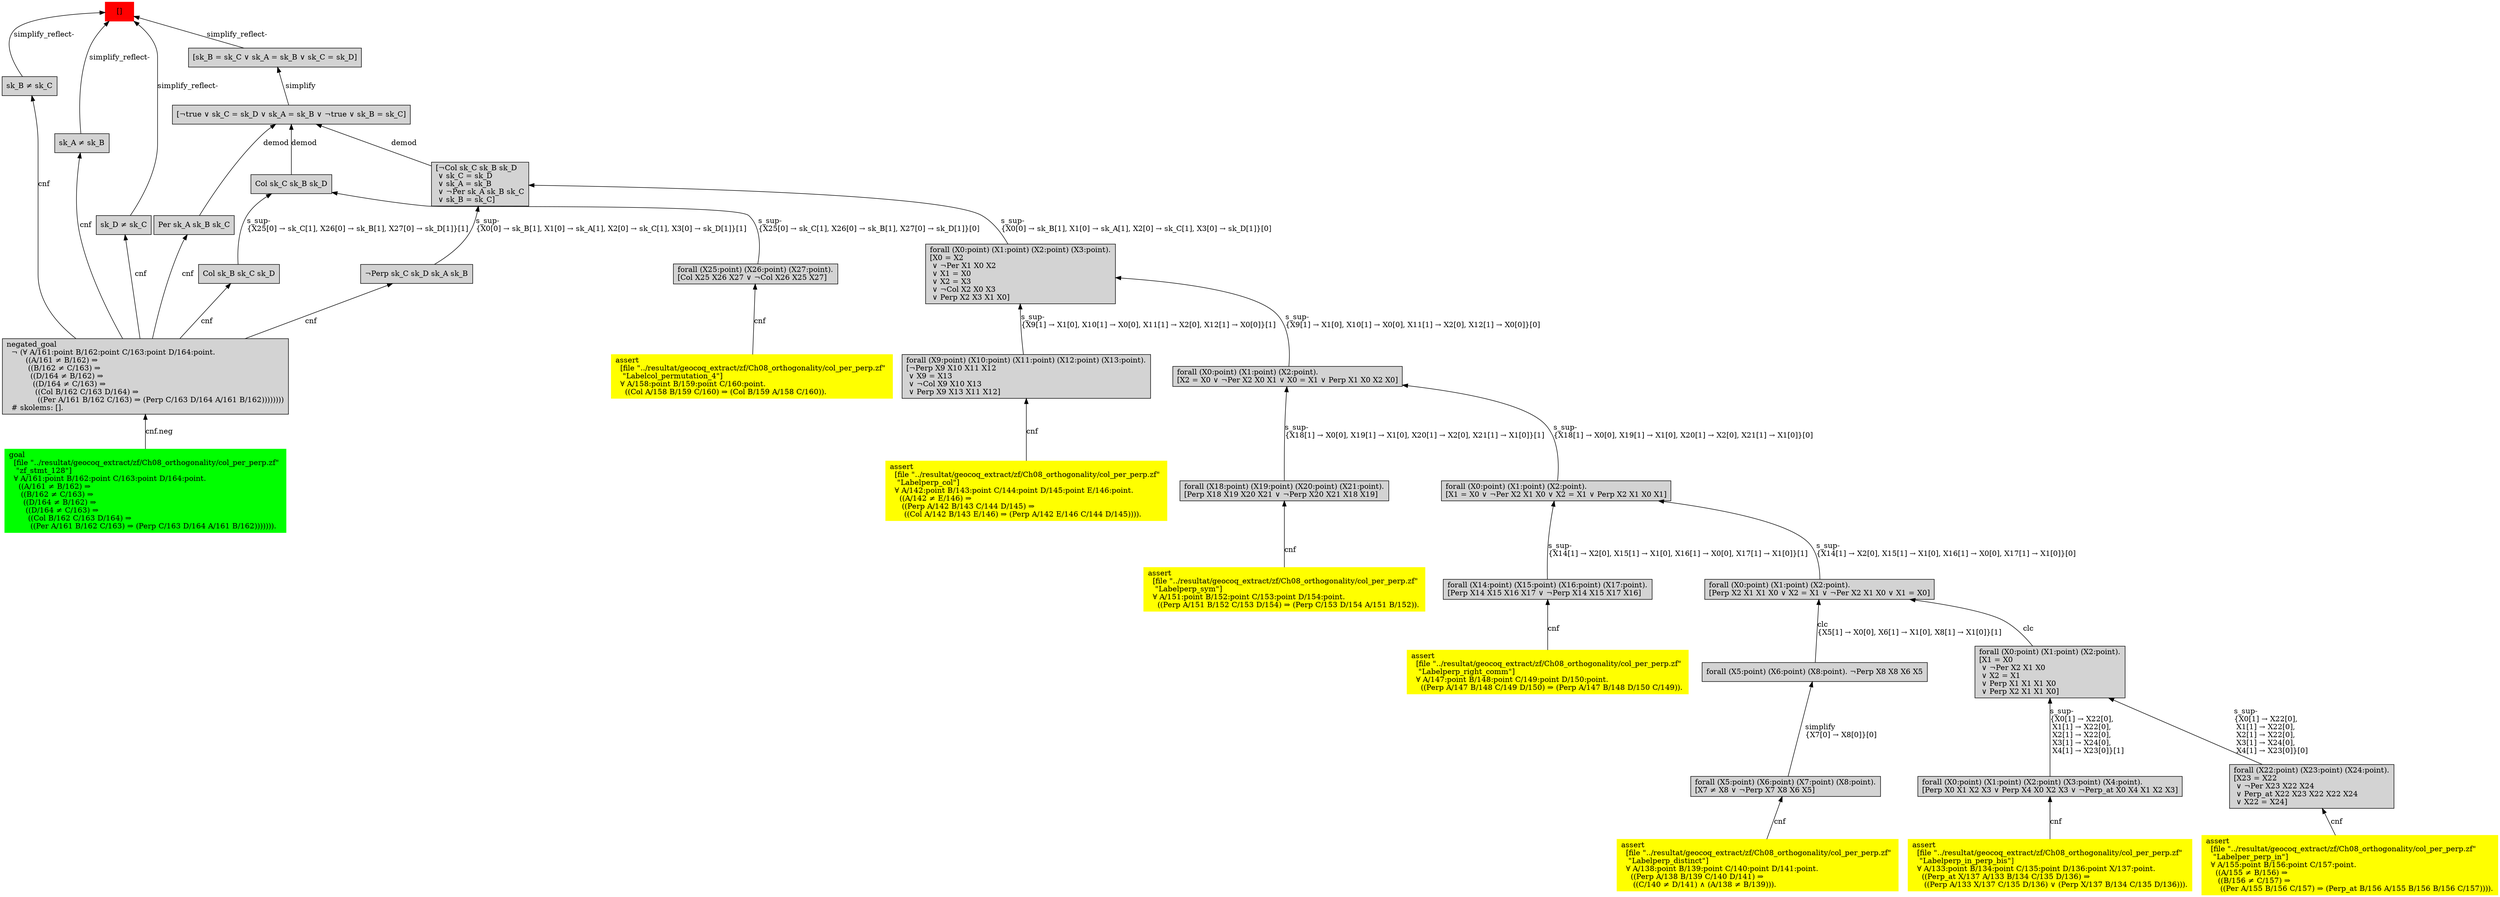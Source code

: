 digraph "unsat_graph" {
  vertex_0 [color=red, label="[]", shape=box, style=filled];
  vertex_0 -> vertex_1 [label="simplify_reflect-", dir="back"];
  vertex_1 [shape=box, label="sk_B ≠ sk_C\l", style=filled];
  vertex_1 -> vertex_2 [label="cnf", dir="back"];
  vertex_2 [shape=box, label="negated_goal\l  ¬ (∀ A/161:point B/162:point C/163:point D/164:point.\l        ((A/161 ≠ B/162) ⇒\l         ((B/162 ≠ C/163) ⇒\l          ((D/164 ≠ B/162) ⇒\l           ((D/164 ≠ C/163) ⇒\l            ((Col B/162 C/163 D/164) ⇒\l             ((Per A/161 B/162 C/163) ⇒ (Perp C/163 D/164 A/161 B/162))))))))\l  # skolems: [].\l", style=filled];
  vertex_2 -> vertex_3 [label="cnf.neg", dir="back"];
  vertex_3 [color=green, shape=box, label="goal\l  [file \"../resultat/geocoq_extract/zf/Ch08_orthogonality/col_per_perp.zf\" \l   \"zf_stmt_128\"]\l  ∀ A/161:point B/162:point C/163:point D/164:point.\l    ((A/161 ≠ B/162) ⇒\l     ((B/162 ≠ C/163) ⇒\l      ((D/164 ≠ B/162) ⇒\l       ((D/164 ≠ C/163) ⇒\l        ((Col B/162 C/163 D/164) ⇒\l         ((Per A/161 B/162 C/163) ⇒ (Perp C/163 D/164 A/161 B/162))))))).\l", style=filled];
  vertex_0 -> vertex_4 [label="simplify_reflect-", dir="back"];
  vertex_4 [shape=box, label="sk_A ≠ sk_B\l", style=filled];
  vertex_4 -> vertex_2 [label="cnf", dir="back"];
  vertex_0 -> vertex_5 [label="simplify_reflect-", dir="back"];
  vertex_5 [shape=box, label="sk_D ≠ sk_C\l", style=filled];
  vertex_5 -> vertex_2 [label="cnf", dir="back"];
  vertex_0 -> vertex_6 [label="simplify_reflect-", dir="back"];
  vertex_6 [shape=box, label="[sk_B = sk_C ∨ sk_A = sk_B ∨ sk_C = sk_D]\l", style=filled];
  vertex_6 -> vertex_7 [label="simplify", dir="back"];
  vertex_7 [shape=box, label="[¬true ∨ sk_C = sk_D ∨ sk_A = sk_B ∨ ¬true ∨ sk_B = sk_C]\l", style=filled];
  vertex_7 -> vertex_8 [label="demod", dir="back"];
  vertex_8 [shape=box, label="Per sk_A sk_B sk_C\l", style=filled];
  vertex_8 -> vertex_2 [label="cnf", dir="back"];
  vertex_7 -> vertex_9 [label="demod", dir="back"];
  vertex_9 [shape=box, label="Col sk_C sk_B sk_D\l", style=filled];
  vertex_9 -> vertex_10 [label="s_sup-\l\{X25[0] → sk_C[1], X26[0] → sk_B[1], X27[0] → sk_D[1]\}[0]\l", dir="back"];
  vertex_10 [shape=box, label="forall (X25:point) (X26:point) (X27:point).\l[Col X25 X26 X27 ∨ ¬Col X26 X25 X27]\l", style=filled];
  vertex_10 -> vertex_11 [label="cnf", dir="back"];
  vertex_11 [color=yellow, shape=box, label="assert\l  [file \"../resultat/geocoq_extract/zf/Ch08_orthogonality/col_per_perp.zf\" \l   \"Labelcol_permutation_4\"]\l  ∀ A/158:point B/159:point C/160:point.\l    ((Col A/158 B/159 C/160) ⇒ (Col B/159 A/158 C/160)).\l", style=filled];
  vertex_9 -> vertex_12 [label="s_sup-\l\{X25[0] → sk_C[1], X26[0] → sk_B[1], X27[0] → sk_D[1]\}[1]\l", dir="back"];
  vertex_12 [shape=box, label="Col sk_B sk_C sk_D\l", style=filled];
  vertex_12 -> vertex_2 [label="cnf", dir="back"];
  vertex_7 -> vertex_13 [label="demod", dir="back"];
  vertex_13 [shape=box, label="[¬Col sk_C sk_B sk_D\l ∨ sk_C = sk_D\l ∨ sk_A = sk_B\l ∨ ¬Per sk_A sk_B sk_C\l ∨ sk_B = sk_C]\l", style=filled];
  vertex_13 -> vertex_14 [label="s_sup-\l\{X0[0] → sk_B[1], X1[0] → sk_A[1], X2[0] → sk_C[1], X3[0] → sk_D[1]\}[1]\l", dir="back"];
  vertex_14 [shape=box, label="¬Perp sk_C sk_D sk_A sk_B\l", style=filled];
  vertex_14 -> vertex_2 [label="cnf", dir="back"];
  vertex_13 -> vertex_15 [label="s_sup-\l\{X0[0] → sk_B[1], X1[0] → sk_A[1], X2[0] → sk_C[1], X3[0] → sk_D[1]\}[0]\l", dir="back"];
  vertex_15 [shape=box, label="forall (X0:point) (X1:point) (X2:point) (X3:point).\l[X0 = X2\l ∨ ¬Per X1 X0 X2\l ∨ X1 = X0\l ∨ X2 = X3\l ∨ ¬Col X2 X0 X3\l ∨ Perp X2 X3 X1 X0]\l", style=filled];
  vertex_15 -> vertex_16 [label="s_sup-\l\{X9[1] → X1[0], X10[1] → X0[0], X11[1] → X2[0], X12[1] → X0[0]\}[1]\l", dir="back"];
  vertex_16 [shape=box, label="forall (X9:point) (X10:point) (X11:point) (X12:point) (X13:point).\l[¬Perp X9 X10 X11 X12\l ∨ X9 = X13\l ∨ ¬Col X9 X10 X13\l ∨ Perp X9 X13 X11 X12]\l", style=filled];
  vertex_16 -> vertex_17 [label="cnf", dir="back"];
  vertex_17 [color=yellow, shape=box, label="assert\l  [file \"../resultat/geocoq_extract/zf/Ch08_orthogonality/col_per_perp.zf\" \l   \"Labelperp_col\"]\l  ∀ A/142:point B/143:point C/144:point D/145:point E/146:point.\l    ((A/142 ≠ E/146) ⇒\l     ((Perp A/142 B/143 C/144 D/145) ⇒\l      ((Col A/142 B/143 E/146) ⇒ (Perp A/142 E/146 C/144 D/145)))).\l", style=filled];
  vertex_15 -> vertex_18 [label="s_sup-\l\{X9[1] → X1[0], X10[1] → X0[0], X11[1] → X2[0], X12[1] → X0[0]\}[0]\l", dir="back"];
  vertex_18 [shape=box, label="forall (X0:point) (X1:point) (X2:point).\l[X2 = X0 ∨ ¬Per X2 X0 X1 ∨ X0 = X1 ∨ Perp X1 X0 X2 X0]\l", style=filled];
  vertex_18 -> vertex_19 [label="s_sup-\l\{X18[1] → X0[0], X19[1] → X1[0], X20[1] → X2[0], X21[1] → X1[0]\}[1]\l", dir="back"];
  vertex_19 [shape=box, label="forall (X18:point) (X19:point) (X20:point) (X21:point).\l[Perp X18 X19 X20 X21 ∨ ¬Perp X20 X21 X18 X19]\l", style=filled];
  vertex_19 -> vertex_20 [label="cnf", dir="back"];
  vertex_20 [color=yellow, shape=box, label="assert\l  [file \"../resultat/geocoq_extract/zf/Ch08_orthogonality/col_per_perp.zf\" \l   \"Labelperp_sym\"]\l  ∀ A/151:point B/152:point C/153:point D/154:point.\l    ((Perp A/151 B/152 C/153 D/154) ⇒ (Perp C/153 D/154 A/151 B/152)).\l", style=filled];
  vertex_18 -> vertex_21 [label="s_sup-\l\{X18[1] → X0[0], X19[1] → X1[0], X20[1] → X2[0], X21[1] → X1[0]\}[0]\l", dir="back"];
  vertex_21 [shape=box, label="forall (X0:point) (X1:point) (X2:point).\l[X1 = X0 ∨ ¬Per X2 X1 X0 ∨ X2 = X1 ∨ Perp X2 X1 X0 X1]\l", style=filled];
  vertex_21 -> vertex_22 [label="s_sup-\l\{X14[1] → X2[0], X15[1] → X1[0], X16[1] → X0[0], X17[1] → X1[0]\}[1]\l", dir="back"];
  vertex_22 [shape=box, label="forall (X14:point) (X15:point) (X16:point) (X17:point).\l[Perp X14 X15 X16 X17 ∨ ¬Perp X14 X15 X17 X16]\l", style=filled];
  vertex_22 -> vertex_23 [label="cnf", dir="back"];
  vertex_23 [color=yellow, shape=box, label="assert\l  [file \"../resultat/geocoq_extract/zf/Ch08_orthogonality/col_per_perp.zf\" \l   \"Labelperp_right_comm\"]\l  ∀ A/147:point B/148:point C/149:point D/150:point.\l    ((Perp A/147 B/148 C/149 D/150) ⇒ (Perp A/147 B/148 D/150 C/149)).\l", style=filled];
  vertex_21 -> vertex_24 [label="s_sup-\l\{X14[1] → X2[0], X15[1] → X1[0], X16[1] → X0[0], X17[1] → X1[0]\}[0]\l", dir="back"];
  vertex_24 [shape=box, label="forall (X0:point) (X1:point) (X2:point).\l[Perp X2 X1 X1 X0 ∨ X2 = X1 ∨ ¬Per X2 X1 X0 ∨ X1 = X0]\l", style=filled];
  vertex_24 -> vertex_25 [label="clc\l\{X5[1] → X0[0], X6[1] → X1[0], X8[1] → X1[0]\}[1]\l", dir="back"];
  vertex_25 [shape=box, label="forall (X5:point) (X6:point) (X8:point). ¬Perp X8 X8 X6 X5\l", style=filled];
  vertex_25 -> vertex_26 [label="simplify\l\{X7[0] → X8[0]\}[0]\l", dir="back"];
  vertex_26 [shape=box, label="forall (X5:point) (X6:point) (X7:point) (X8:point).\l[X7 ≠ X8 ∨ ¬Perp X7 X8 X6 X5]\l", style=filled];
  vertex_26 -> vertex_27 [label="cnf", dir="back"];
  vertex_27 [color=yellow, shape=box, label="assert\l  [file \"../resultat/geocoq_extract/zf/Ch08_orthogonality/col_per_perp.zf\" \l   \"Labelperp_distinct\"]\l  ∀ A/138:point B/139:point C/140:point D/141:point.\l    ((Perp A/138 B/139 C/140 D/141) ⇒\l     ((C/140 ≠ D/141) ∧ (A/138 ≠ B/139))).\l", style=filled];
  vertex_24 -> vertex_28 [label="clc", dir="back"];
  vertex_28 [shape=box, label="forall (X0:point) (X1:point) (X2:point).\l[X1 = X0\l ∨ ¬Per X2 X1 X0\l ∨ X2 = X1\l ∨ Perp X1 X1 X1 X0\l ∨ Perp X2 X1 X1 X0]\l", style=filled];
  vertex_28 -> vertex_29 [label="s_sup-\l\{X0[1] → X22[0], \l X1[1] → X22[0], \l X2[1] → X22[0], \l X3[1] → X24[0], \l X4[1] → X23[0]\}[1]\l", dir="back"];
  vertex_29 [shape=box, label="forall (X0:point) (X1:point) (X2:point) (X3:point) (X4:point).\l[Perp X0 X1 X2 X3 ∨ Perp X4 X0 X2 X3 ∨ ¬Perp_at X0 X4 X1 X2 X3]\l", style=filled];
  vertex_29 -> vertex_30 [label="cnf", dir="back"];
  vertex_30 [color=yellow, shape=box, label="assert\l  [file \"../resultat/geocoq_extract/zf/Ch08_orthogonality/col_per_perp.zf\" \l   \"Labelperp_in_perp_bis\"]\l  ∀ A/133:point B/134:point C/135:point D/136:point X/137:point.\l    ((Perp_at X/137 A/133 B/134 C/135 D/136) ⇒\l     ((Perp A/133 X/137 C/135 D/136) ∨ (Perp X/137 B/134 C/135 D/136))).\l", style=filled];
  vertex_28 -> vertex_31 [label="s_sup-\l\{X0[1] → X22[0], \l X1[1] → X22[0], \l X2[1] → X22[0], \l X3[1] → X24[0], \l X4[1] → X23[0]\}[0]\l", dir="back"];
  vertex_31 [shape=box, label="forall (X22:point) (X23:point) (X24:point).\l[X23 = X22\l ∨ ¬Per X23 X22 X24\l ∨ Perp_at X22 X23 X22 X22 X24\l ∨ X22 = X24]\l", style=filled];
  vertex_31 -> vertex_32 [label="cnf", dir="back"];
  vertex_32 [color=yellow, shape=box, label="assert\l  [file \"../resultat/geocoq_extract/zf/Ch08_orthogonality/col_per_perp.zf\" \l   \"Labelper_perp_in\"]\l  ∀ A/155:point B/156:point C/157:point.\l    ((A/155 ≠ B/156) ⇒\l     ((B/156 ≠ C/157) ⇒\l      ((Per A/155 B/156 C/157) ⇒ (Perp_at B/156 A/155 B/156 B/156 C/157)))).\l", style=filled];
  }


